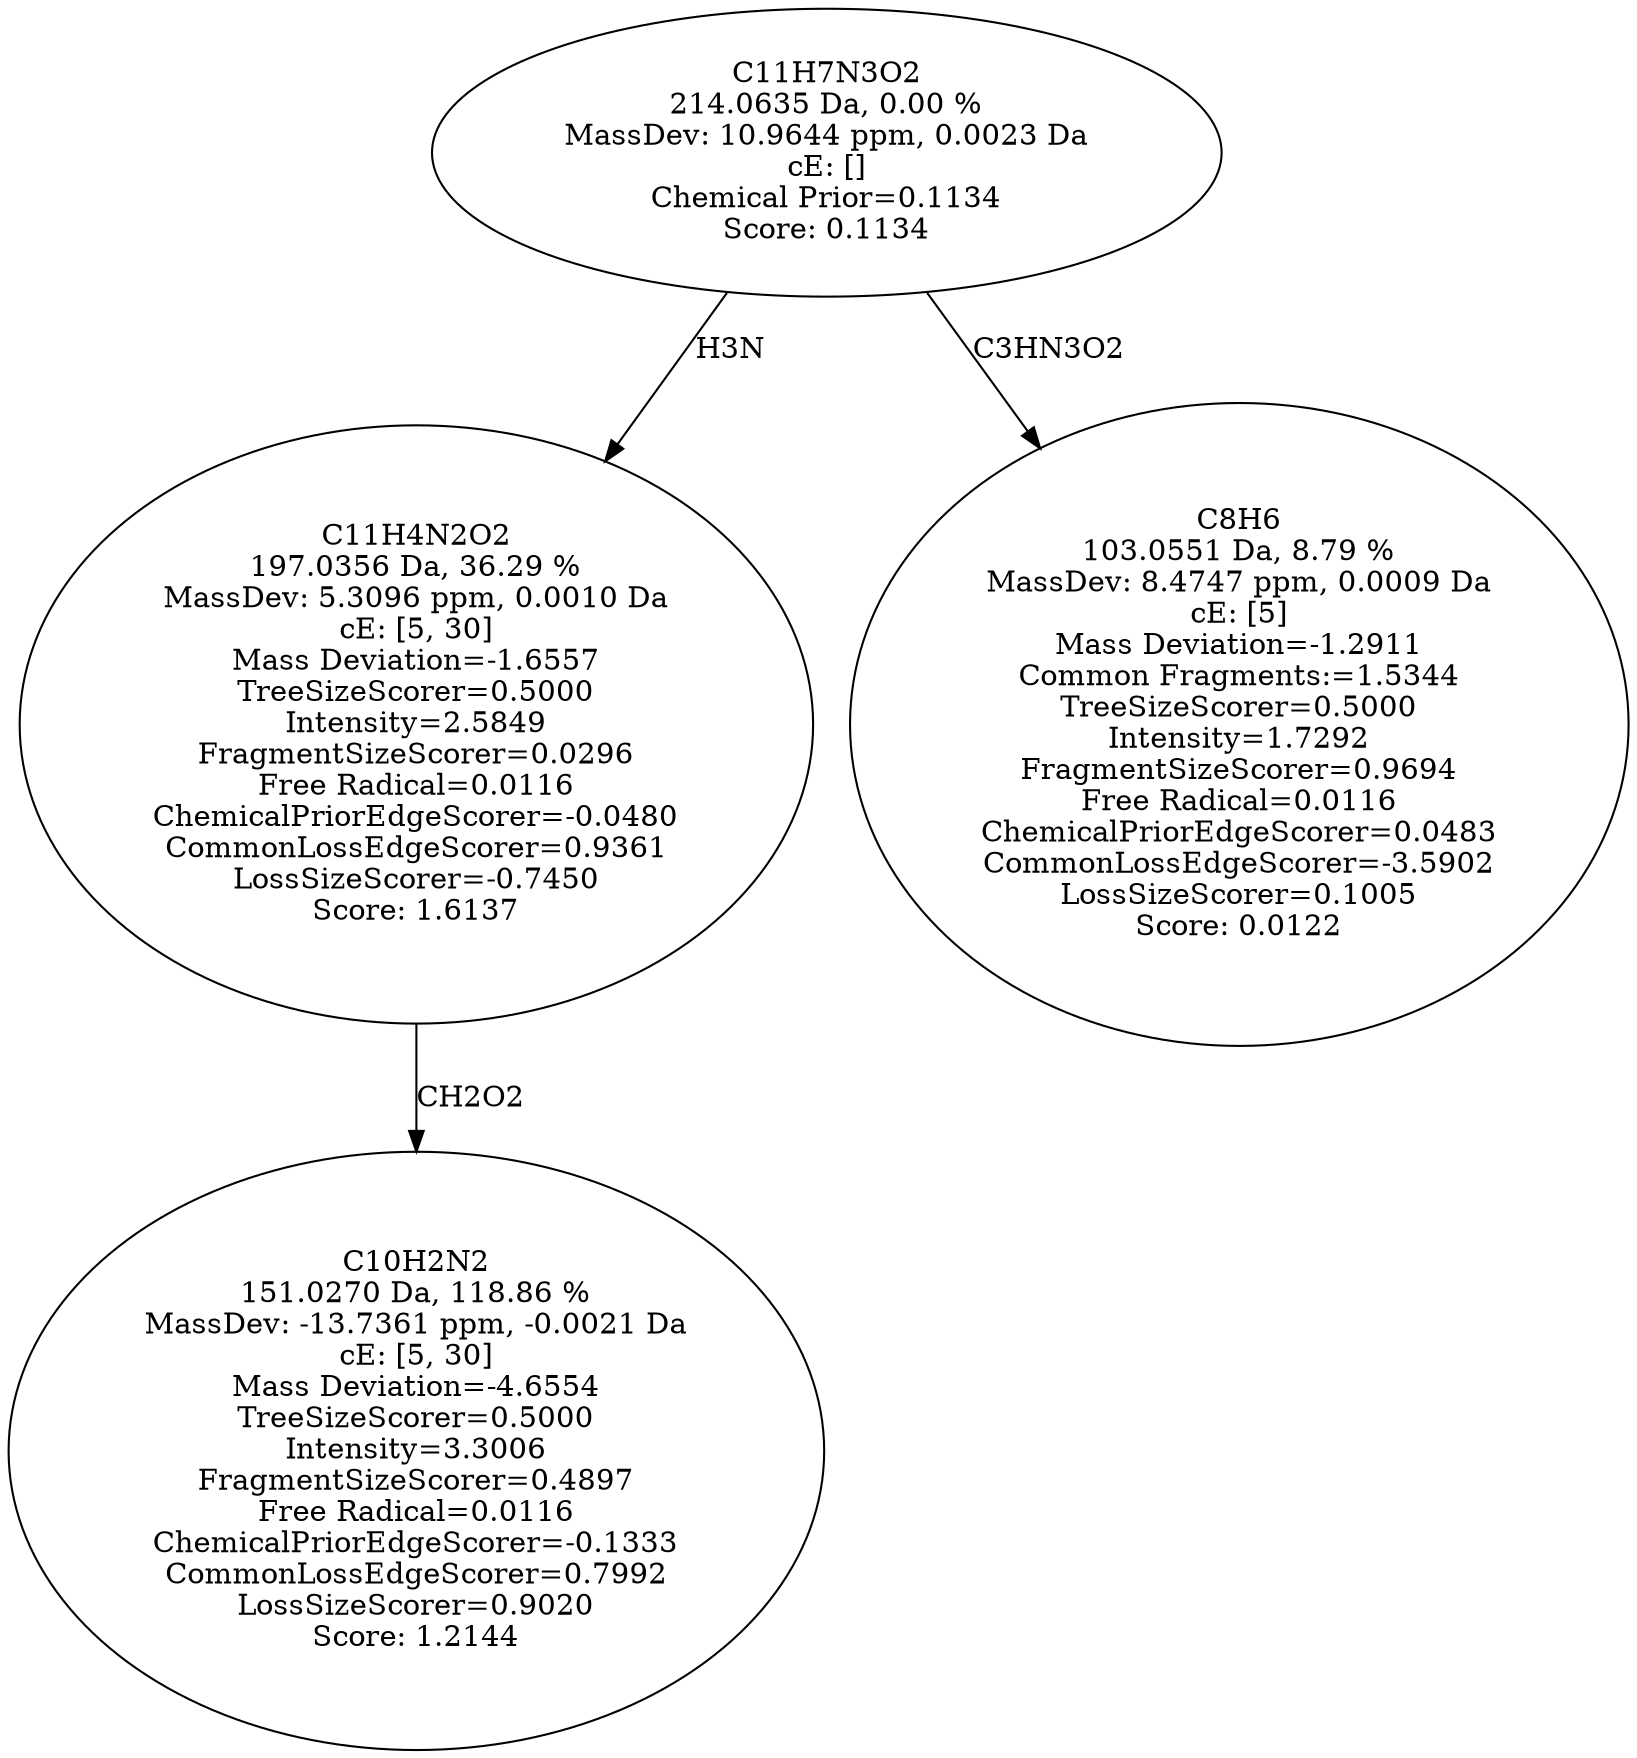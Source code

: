 strict digraph {
v1 [label="C10H2N2\n151.0270 Da, 118.86 %\nMassDev: -13.7361 ppm, -0.0021 Da\ncE: [5, 30]\nMass Deviation=-4.6554\nTreeSizeScorer=0.5000\nIntensity=3.3006\nFragmentSizeScorer=0.4897\nFree Radical=0.0116\nChemicalPriorEdgeScorer=-0.1333\nCommonLossEdgeScorer=0.7992\nLossSizeScorer=0.9020\nScore: 1.2144"];
v2 [label="C11H4N2O2\n197.0356 Da, 36.29 %\nMassDev: 5.3096 ppm, 0.0010 Da\ncE: [5, 30]\nMass Deviation=-1.6557\nTreeSizeScorer=0.5000\nIntensity=2.5849\nFragmentSizeScorer=0.0296\nFree Radical=0.0116\nChemicalPriorEdgeScorer=-0.0480\nCommonLossEdgeScorer=0.9361\nLossSizeScorer=-0.7450\nScore: 1.6137"];
v3 [label="C8H6\n103.0551 Da, 8.79 %\nMassDev: 8.4747 ppm, 0.0009 Da\ncE: [5]\nMass Deviation=-1.2911\nCommon Fragments:=1.5344\nTreeSizeScorer=0.5000\nIntensity=1.7292\nFragmentSizeScorer=0.9694\nFree Radical=0.0116\nChemicalPriorEdgeScorer=0.0483\nCommonLossEdgeScorer=-3.5902\nLossSizeScorer=0.1005\nScore: 0.0122"];
v4 [label="C11H7N3O2\n214.0635 Da, 0.00 %\nMassDev: 10.9644 ppm, 0.0023 Da\ncE: []\nChemical Prior=0.1134\nScore: 0.1134"];
v2 -> v1 [label="CH2O2"];
v4 -> v2 [label="H3N"];
v4 -> v3 [label="C3HN3O2"];
}